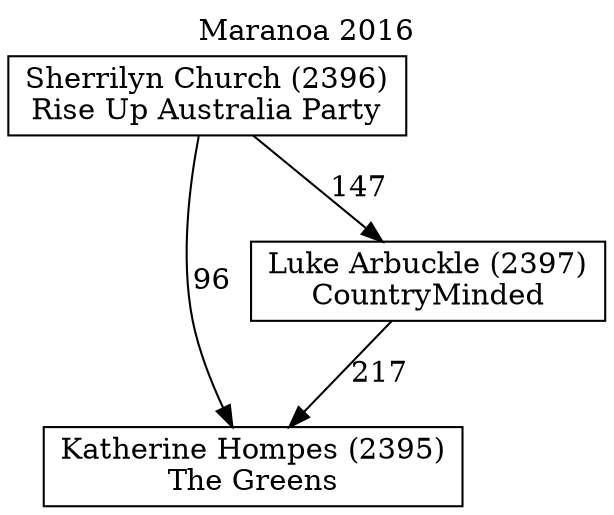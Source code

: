 // House preference flow
digraph "Katherine Hompes (2395)_Maranoa_2016" {
	graph [label="Maranoa 2016" labelloc=t mclimit=10]
	node [shape=box]
	"Katherine Hompes (2395)" [label="Katherine Hompes (2395)
The Greens"]
	"Luke Arbuckle (2397)" [label="Luke Arbuckle (2397)
CountryMinded"]
	"Sherrilyn Church (2396)" [label="Sherrilyn Church (2396)
Rise Up Australia Party"]
	"Katherine Hompes (2395)" [label="Katherine Hompes (2395)
The Greens"]
	"Sherrilyn Church (2396)" [label="Sherrilyn Church (2396)
Rise Up Australia Party"]
	"Sherrilyn Church (2396)" [label="Sherrilyn Church (2396)
Rise Up Australia Party"]
	"Luke Arbuckle (2397)" [label="Luke Arbuckle (2397)
CountryMinded"]
	"Sherrilyn Church (2396)" [label="Sherrilyn Church (2396)
Rise Up Australia Party"]
	"Sherrilyn Church (2396)" [label="Sherrilyn Church (2396)
Rise Up Australia Party"]
	"Luke Arbuckle (2397)" -> "Katherine Hompes (2395)" [label=217]
	"Sherrilyn Church (2396)" -> "Luke Arbuckle (2397)" [label=147]
	"Sherrilyn Church (2396)" -> "Katherine Hompes (2395)" [label=96]
}
